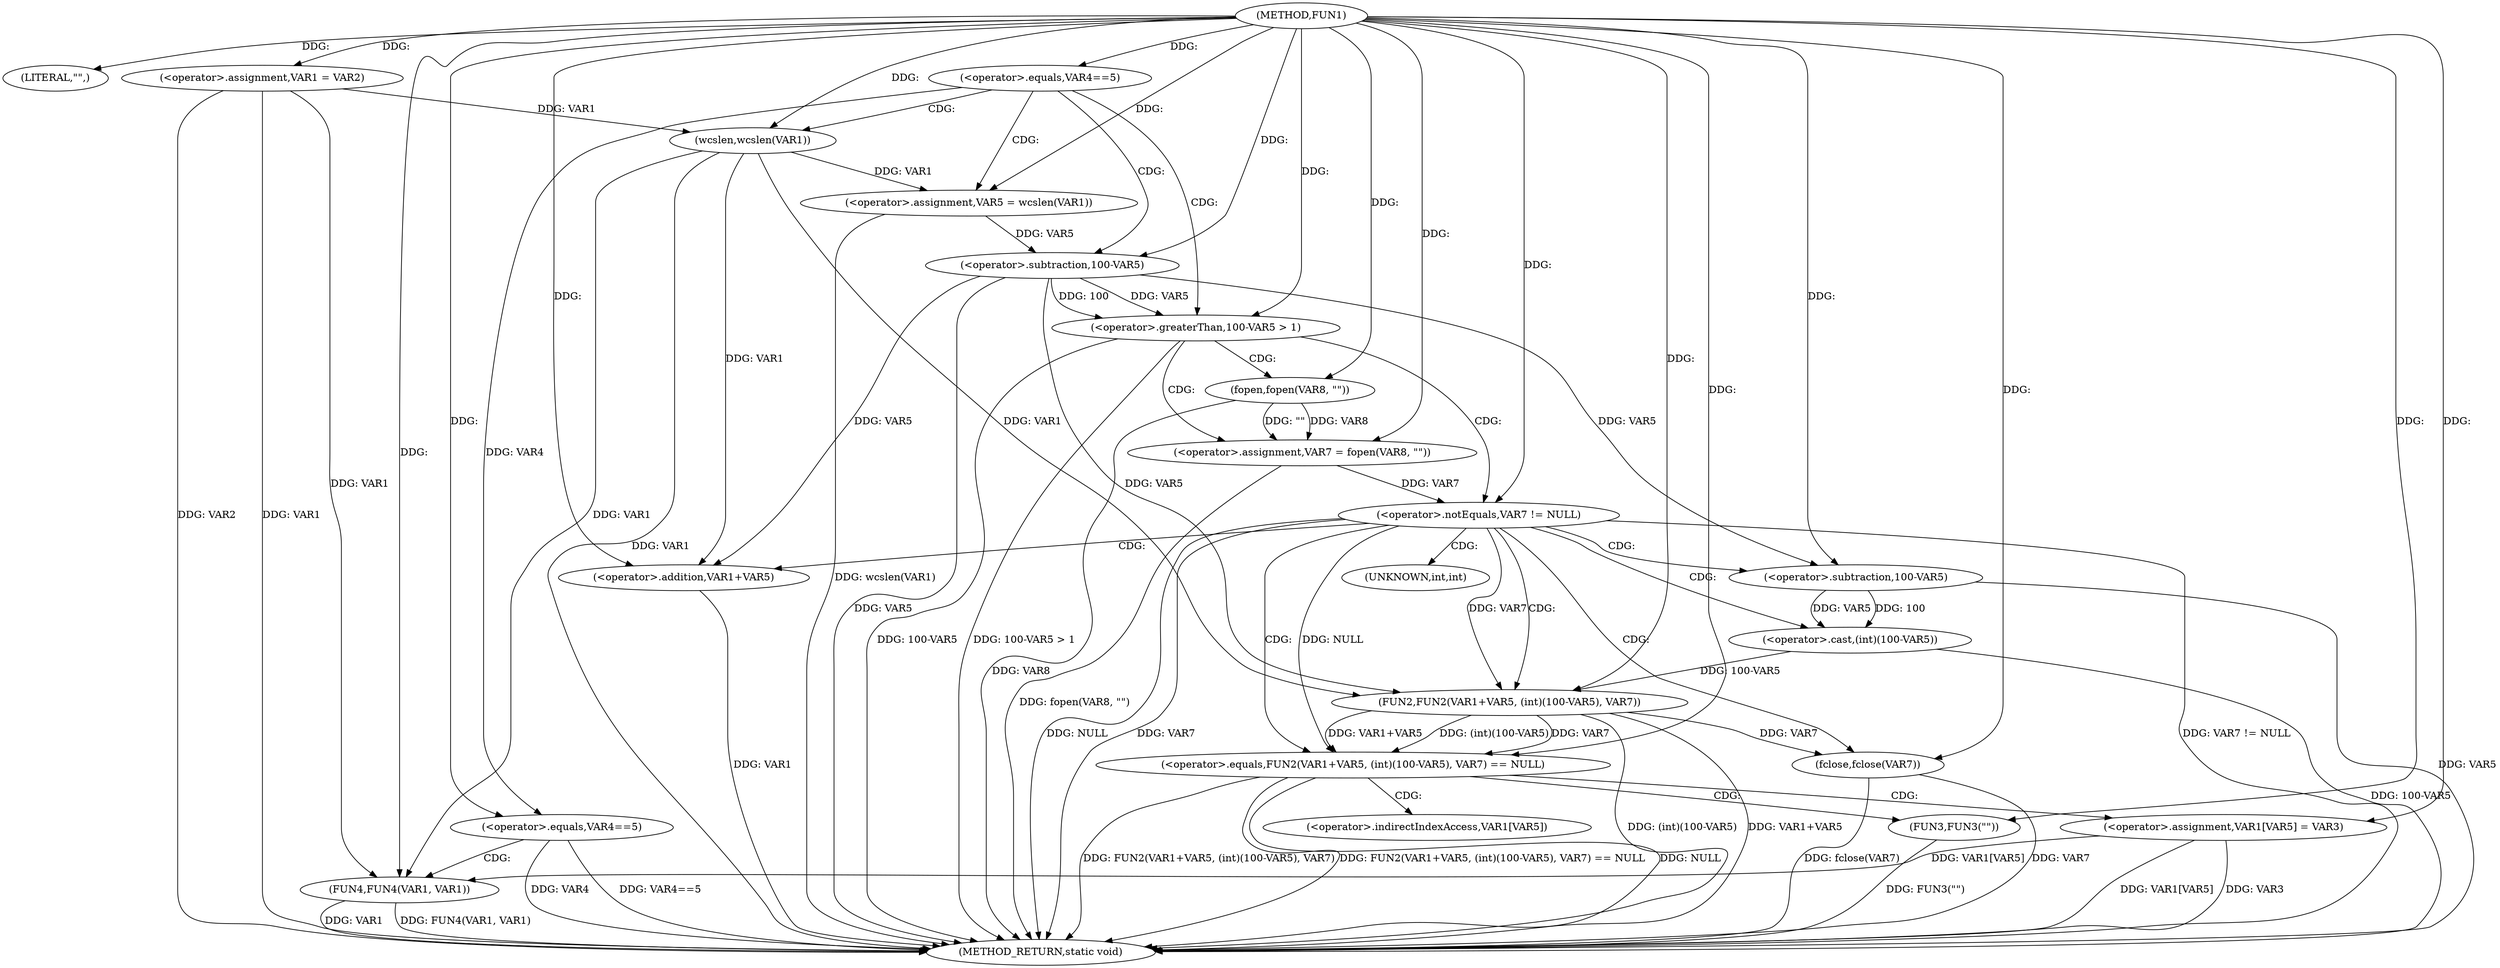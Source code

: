 digraph FUN1 {  
"1000100" [label = "(METHOD,FUN1)" ]
"1000167" [label = "(METHOD_RETURN,static void)" ]
"1000103" [label = "(LITERAL,\"\",)" ]
"1000104" [label = "(<operator>.assignment,VAR1 = VAR2)" ]
"1000108" [label = "(<operator>.equals,VAR4==5)" ]
"1000114" [label = "(<operator>.assignment,VAR5 = wcslen(VAR1))" ]
"1000116" [label = "(wcslen,wcslen(VAR1))" ]
"1000120" [label = "(<operator>.greaterThan,100-VAR5 > 1)" ]
"1000121" [label = "(<operator>.subtraction,100-VAR5)" ]
"1000126" [label = "(<operator>.assignment,VAR7 = fopen(VAR8, \"\"))" ]
"1000128" [label = "(fopen,fopen(VAR8, \"\"))" ]
"1000132" [label = "(<operator>.notEquals,VAR7 != NULL)" ]
"1000137" [label = "(<operator>.equals,FUN2(VAR1+VAR5, (int)(100-VAR5), VAR7) == NULL)" ]
"1000138" [label = "(FUN2,FUN2(VAR1+VAR5, (int)(100-VAR5), VAR7))" ]
"1000139" [label = "(<operator>.addition,VAR1+VAR5)" ]
"1000142" [label = "(<operator>.cast,(int)(100-VAR5))" ]
"1000144" [label = "(<operator>.subtraction,100-VAR5)" ]
"1000150" [label = "(FUN3,FUN3(\"\"))" ]
"1000152" [label = "(<operator>.assignment,VAR1[VAR5] = VAR3)" ]
"1000157" [label = "(fclose,fclose(VAR7))" ]
"1000160" [label = "(<operator>.equals,VAR4==5)" ]
"1000164" [label = "(FUN4,FUN4(VAR1, VAR1))" ]
"1000143" [label = "(UNKNOWN,int,int)" ]
"1000153" [label = "(<operator>.indirectIndexAccess,VAR1[VAR5])" ]
  "1000116" -> "1000167"  [ label = "DDG: VAR1"] 
  "1000138" -> "1000167"  [ label = "DDG: (int)(100-VAR5)"] 
  "1000157" -> "1000167"  [ label = "DDG: fclose(VAR7)"] 
  "1000104" -> "1000167"  [ label = "DDG: VAR1"] 
  "1000120" -> "1000167"  [ label = "DDG: 100-VAR5"] 
  "1000137" -> "1000167"  [ label = "DDG: NULL"] 
  "1000152" -> "1000167"  [ label = "DDG: VAR1[VAR5]"] 
  "1000132" -> "1000167"  [ label = "DDG: VAR7"] 
  "1000120" -> "1000167"  [ label = "DDG: 100-VAR5 > 1"] 
  "1000150" -> "1000167"  [ label = "DDG: FUN3(\"\")"] 
  "1000144" -> "1000167"  [ label = "DDG: VAR5"] 
  "1000164" -> "1000167"  [ label = "DDG: VAR1"] 
  "1000164" -> "1000167"  [ label = "DDG: FUN4(VAR1, VAR1)"] 
  "1000160" -> "1000167"  [ label = "DDG: VAR4==5"] 
  "1000121" -> "1000167"  [ label = "DDG: VAR5"] 
  "1000132" -> "1000167"  [ label = "DDG: VAR7 != NULL"] 
  "1000138" -> "1000167"  [ label = "DDG: VAR1+VAR5"] 
  "1000139" -> "1000167"  [ label = "DDG: VAR1"] 
  "1000128" -> "1000167"  [ label = "DDG: VAR8"] 
  "1000157" -> "1000167"  [ label = "DDG: VAR7"] 
  "1000142" -> "1000167"  [ label = "DDG: 100-VAR5"] 
  "1000132" -> "1000167"  [ label = "DDG: NULL"] 
  "1000137" -> "1000167"  [ label = "DDG: FUN2(VAR1+VAR5, (int)(100-VAR5), VAR7)"] 
  "1000126" -> "1000167"  [ label = "DDG: fopen(VAR8, \"\")"] 
  "1000152" -> "1000167"  [ label = "DDG: VAR3"] 
  "1000160" -> "1000167"  [ label = "DDG: VAR4"] 
  "1000114" -> "1000167"  [ label = "DDG: wcslen(VAR1)"] 
  "1000137" -> "1000167"  [ label = "DDG: FUN2(VAR1+VAR5, (int)(100-VAR5), VAR7) == NULL"] 
  "1000104" -> "1000167"  [ label = "DDG: VAR2"] 
  "1000100" -> "1000103"  [ label = "DDG: "] 
  "1000100" -> "1000104"  [ label = "DDG: "] 
  "1000100" -> "1000108"  [ label = "DDG: "] 
  "1000116" -> "1000114"  [ label = "DDG: VAR1"] 
  "1000100" -> "1000114"  [ label = "DDG: "] 
  "1000104" -> "1000116"  [ label = "DDG: VAR1"] 
  "1000100" -> "1000116"  [ label = "DDG: "] 
  "1000121" -> "1000120"  [ label = "DDG: 100"] 
  "1000121" -> "1000120"  [ label = "DDG: VAR5"] 
  "1000100" -> "1000121"  [ label = "DDG: "] 
  "1000114" -> "1000121"  [ label = "DDG: VAR5"] 
  "1000100" -> "1000120"  [ label = "DDG: "] 
  "1000128" -> "1000126"  [ label = "DDG: VAR8"] 
  "1000128" -> "1000126"  [ label = "DDG: \"\""] 
  "1000100" -> "1000126"  [ label = "DDG: "] 
  "1000100" -> "1000128"  [ label = "DDG: "] 
  "1000126" -> "1000132"  [ label = "DDG: VAR7"] 
  "1000100" -> "1000132"  [ label = "DDG: "] 
  "1000138" -> "1000137"  [ label = "DDG: VAR1+VAR5"] 
  "1000138" -> "1000137"  [ label = "DDG: (int)(100-VAR5)"] 
  "1000138" -> "1000137"  [ label = "DDG: VAR7"] 
  "1000116" -> "1000138"  [ label = "DDG: VAR1"] 
  "1000100" -> "1000138"  [ label = "DDG: "] 
  "1000121" -> "1000138"  [ label = "DDG: VAR5"] 
  "1000116" -> "1000139"  [ label = "DDG: VAR1"] 
  "1000100" -> "1000139"  [ label = "DDG: "] 
  "1000121" -> "1000139"  [ label = "DDG: VAR5"] 
  "1000142" -> "1000138"  [ label = "DDG: 100-VAR5"] 
  "1000144" -> "1000142"  [ label = "DDG: 100"] 
  "1000144" -> "1000142"  [ label = "DDG: VAR5"] 
  "1000100" -> "1000144"  [ label = "DDG: "] 
  "1000121" -> "1000144"  [ label = "DDG: VAR5"] 
  "1000132" -> "1000138"  [ label = "DDG: VAR7"] 
  "1000132" -> "1000137"  [ label = "DDG: NULL"] 
  "1000100" -> "1000137"  [ label = "DDG: "] 
  "1000100" -> "1000150"  [ label = "DDG: "] 
  "1000100" -> "1000152"  [ label = "DDG: "] 
  "1000138" -> "1000157"  [ label = "DDG: VAR7"] 
  "1000100" -> "1000157"  [ label = "DDG: "] 
  "1000108" -> "1000160"  [ label = "DDG: VAR4"] 
  "1000100" -> "1000160"  [ label = "DDG: "] 
  "1000116" -> "1000164"  [ label = "DDG: VAR1"] 
  "1000104" -> "1000164"  [ label = "DDG: VAR1"] 
  "1000152" -> "1000164"  [ label = "DDG: VAR1[VAR5]"] 
  "1000100" -> "1000164"  [ label = "DDG: "] 
  "1000108" -> "1000121"  [ label = "CDG: "] 
  "1000108" -> "1000116"  [ label = "CDG: "] 
  "1000108" -> "1000120"  [ label = "CDG: "] 
  "1000108" -> "1000114"  [ label = "CDG: "] 
  "1000120" -> "1000126"  [ label = "CDG: "] 
  "1000120" -> "1000132"  [ label = "CDG: "] 
  "1000120" -> "1000128"  [ label = "CDG: "] 
  "1000132" -> "1000143"  [ label = "CDG: "] 
  "1000132" -> "1000142"  [ label = "CDG: "] 
  "1000132" -> "1000137"  [ label = "CDG: "] 
  "1000132" -> "1000139"  [ label = "CDG: "] 
  "1000132" -> "1000144"  [ label = "CDG: "] 
  "1000132" -> "1000157"  [ label = "CDG: "] 
  "1000132" -> "1000138"  [ label = "CDG: "] 
  "1000137" -> "1000153"  [ label = "CDG: "] 
  "1000137" -> "1000152"  [ label = "CDG: "] 
  "1000137" -> "1000150"  [ label = "CDG: "] 
  "1000160" -> "1000164"  [ label = "CDG: "] 
}
